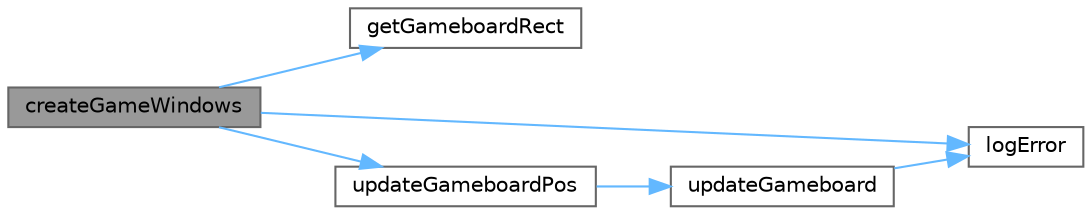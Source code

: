digraph "createGameWindows"
{
 // LATEX_PDF_SIZE
  bgcolor="transparent";
  edge [fontname=Helvetica,fontsize=10,labelfontname=Helvetica,labelfontsize=10];
  node [fontname=Helvetica,fontsize=10,shape=box,height=0.2,width=0.4];
  rankdir="LR";
  Node1 [id="Node000001",label="createGameWindows",height=0.2,width=0.4,color="gray40", fillcolor="grey60", style="filled", fontcolor="black",tooltip="Creates the main application window and the embedded game window."];
  Node1 -> Node2 [id="edge1_Node000001_Node000002",color="steelblue1",style="solid",tooltip=" "];
  Node2 [id="Node000002",label="getGameboardRect",height=0.2,width=0.4,color="grey40", fillcolor="white", style="filled",URL="$game_8h.html#a2ababa273e065db1ae8f1d6d61196648",tooltip="Returns a copy of the current game board rectangle."];
  Node1 -> Node3 [id="edge2_Node000001_Node000003",color="steelblue1",style="solid",tooltip=" "];
  Node3 [id="Node000003",label="logError",height=0.2,width=0.4,color="grey40", fillcolor="white", style="filled",URL="$log_8h.html#abffc9c4b5f632e2b040e35c869bb0f00",tooltip=" "];
  Node1 -> Node4 [id="edge3_Node000001_Node000004",color="steelblue1",style="solid",tooltip=" "];
  Node4 [id="Node000004",label="updateGameboardPos",height=0.2,width=0.4,color="grey40", fillcolor="white", style="filled",URL="$group___window_functions.html#gacb8fa044343ee3a0009d6f18f667bc83",tooltip="Updates the position and dimensions of the game board within the main window."];
  Node4 -> Node5 [id="edge4_Node000004_Node000005",color="steelblue1",style="solid",tooltip=" "];
  Node5 [id="Node000005",label="updateGameboard",height=0.2,width=0.4,color="grey40", fillcolor="white", style="filled",URL="$game_8h.html#ae4f6990e32738aa25167cd52626b33ff",tooltip="Updates the game board's pixel dimensions and cell sizes."];
  Node5 -> Node3 [id="edge5_Node000005_Node000003",color="steelblue1",style="solid",tooltip=" "];
}
